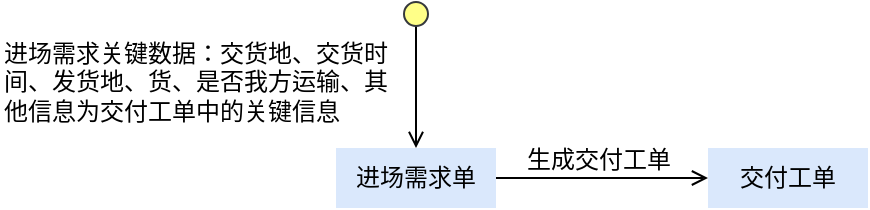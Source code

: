 <mxfile version="20.2.3" type="github">
  <diagram id="B3kgOfJoqGJ2eT8AgkZ6" name="Page-1">
    <mxGraphModel dx="769" dy="392" grid="0" gridSize="10" guides="1" tooltips="1" connect="1" arrows="1" fold="1" page="1" pageScale="1" pageWidth="827" pageHeight="1169" math="0" shadow="0">
      <root>
        <mxCell id="0" />
        <mxCell id="1" parent="0" />
        <mxCell id="EtlgoZdPYqRWU7xBMrw1-3" style="edgeStyle=orthogonalEdgeStyle;rounded=0;orthogonalLoop=1;jettySize=auto;html=1;exitX=1;exitY=0.5;exitDx=0;exitDy=0;endArrow=open;endFill=0;" edge="1" parent="1" source="EtlgoZdPYqRWU7xBMrw1-1" target="EtlgoZdPYqRWU7xBMrw1-2">
          <mxGeometry relative="1" as="geometry" />
        </mxCell>
        <mxCell id="EtlgoZdPYqRWU7xBMrw1-1" value="进场需求单" style="rounded=0;whiteSpace=wrap;html=1;fillColor=#dae8fc;strokeColor=none;" vertex="1" parent="1">
          <mxGeometry x="185" y="215" width="80" height="30" as="geometry" />
        </mxCell>
        <mxCell id="EtlgoZdPYqRWU7xBMrw1-2" value="交付工单" style="rounded=0;whiteSpace=wrap;html=1;fillColor=#dae8fc;strokeColor=none;" vertex="1" parent="1">
          <mxGeometry x="371" y="215" width="80" height="30" as="geometry" />
        </mxCell>
        <mxCell id="EtlgoZdPYqRWU7xBMrw1-4" value="生成交付工单" style="text;html=1;strokeColor=none;fillColor=none;align=center;verticalAlign=middle;whiteSpace=wrap;rounded=0;" vertex="1" parent="1">
          <mxGeometry x="270" y="211" width="93" height="19" as="geometry" />
        </mxCell>
        <mxCell id="EtlgoZdPYqRWU7xBMrw1-6" style="edgeStyle=orthogonalEdgeStyle;rounded=0;orthogonalLoop=1;jettySize=auto;html=1;endArrow=open;endFill=0;" edge="1" parent="1" source="EtlgoZdPYqRWU7xBMrw1-5" target="EtlgoZdPYqRWU7xBMrw1-1">
          <mxGeometry relative="1" as="geometry" />
        </mxCell>
        <mxCell id="EtlgoZdPYqRWU7xBMrw1-5" value="" style="ellipse;whiteSpace=wrap;html=1;aspect=fixed;fillColor=#ffff88;strokeColor=#36393d;" vertex="1" parent="1">
          <mxGeometry x="219" y="142" width="12" height="12" as="geometry" />
        </mxCell>
        <mxCell id="EtlgoZdPYqRWU7xBMrw1-7" value="进场需求关键数据：交货地、交货时间、发货地、货、是否我方运输、其他信息为交付工单中的关键信息" style="text;html=1;strokeColor=none;fillColor=none;align=left;verticalAlign=middle;whiteSpace=wrap;rounded=0;" vertex="1" parent="1">
          <mxGeometry x="17" y="154" width="200" height="56" as="geometry" />
        </mxCell>
      </root>
    </mxGraphModel>
  </diagram>
</mxfile>
